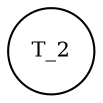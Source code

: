 digraph G {
	graph [ranksep=0.4, nodesep=0.1,rankdir=LR]
 	 node [shape=circle,fontsize=10];
	"T_2"
}